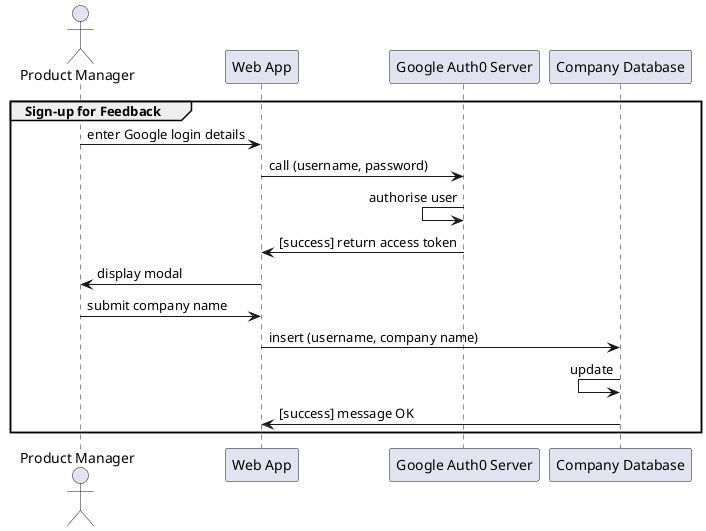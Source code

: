 @startuml sign-up

Actor "Product Manager"

group Sign-up for Feedback
"Product Manager" -> "Web App": enter Google login details
"Web App" -> "Google Auth0 Server": call (username, password)
"Google Auth0 Server" <- "Google Auth0 Server": authorise user
"Web App" <- "Google Auth0 Server": [success] return access token
"Product Manager" <- "Web App": display modal
"Product Manager" -> "Web App": submit company name
"Web App" -> "Company Database": insert (username, company name)
"Company Database" <- "Company Database": update
"Web App" <- "Company Database": [success] message OK
end

@enduml